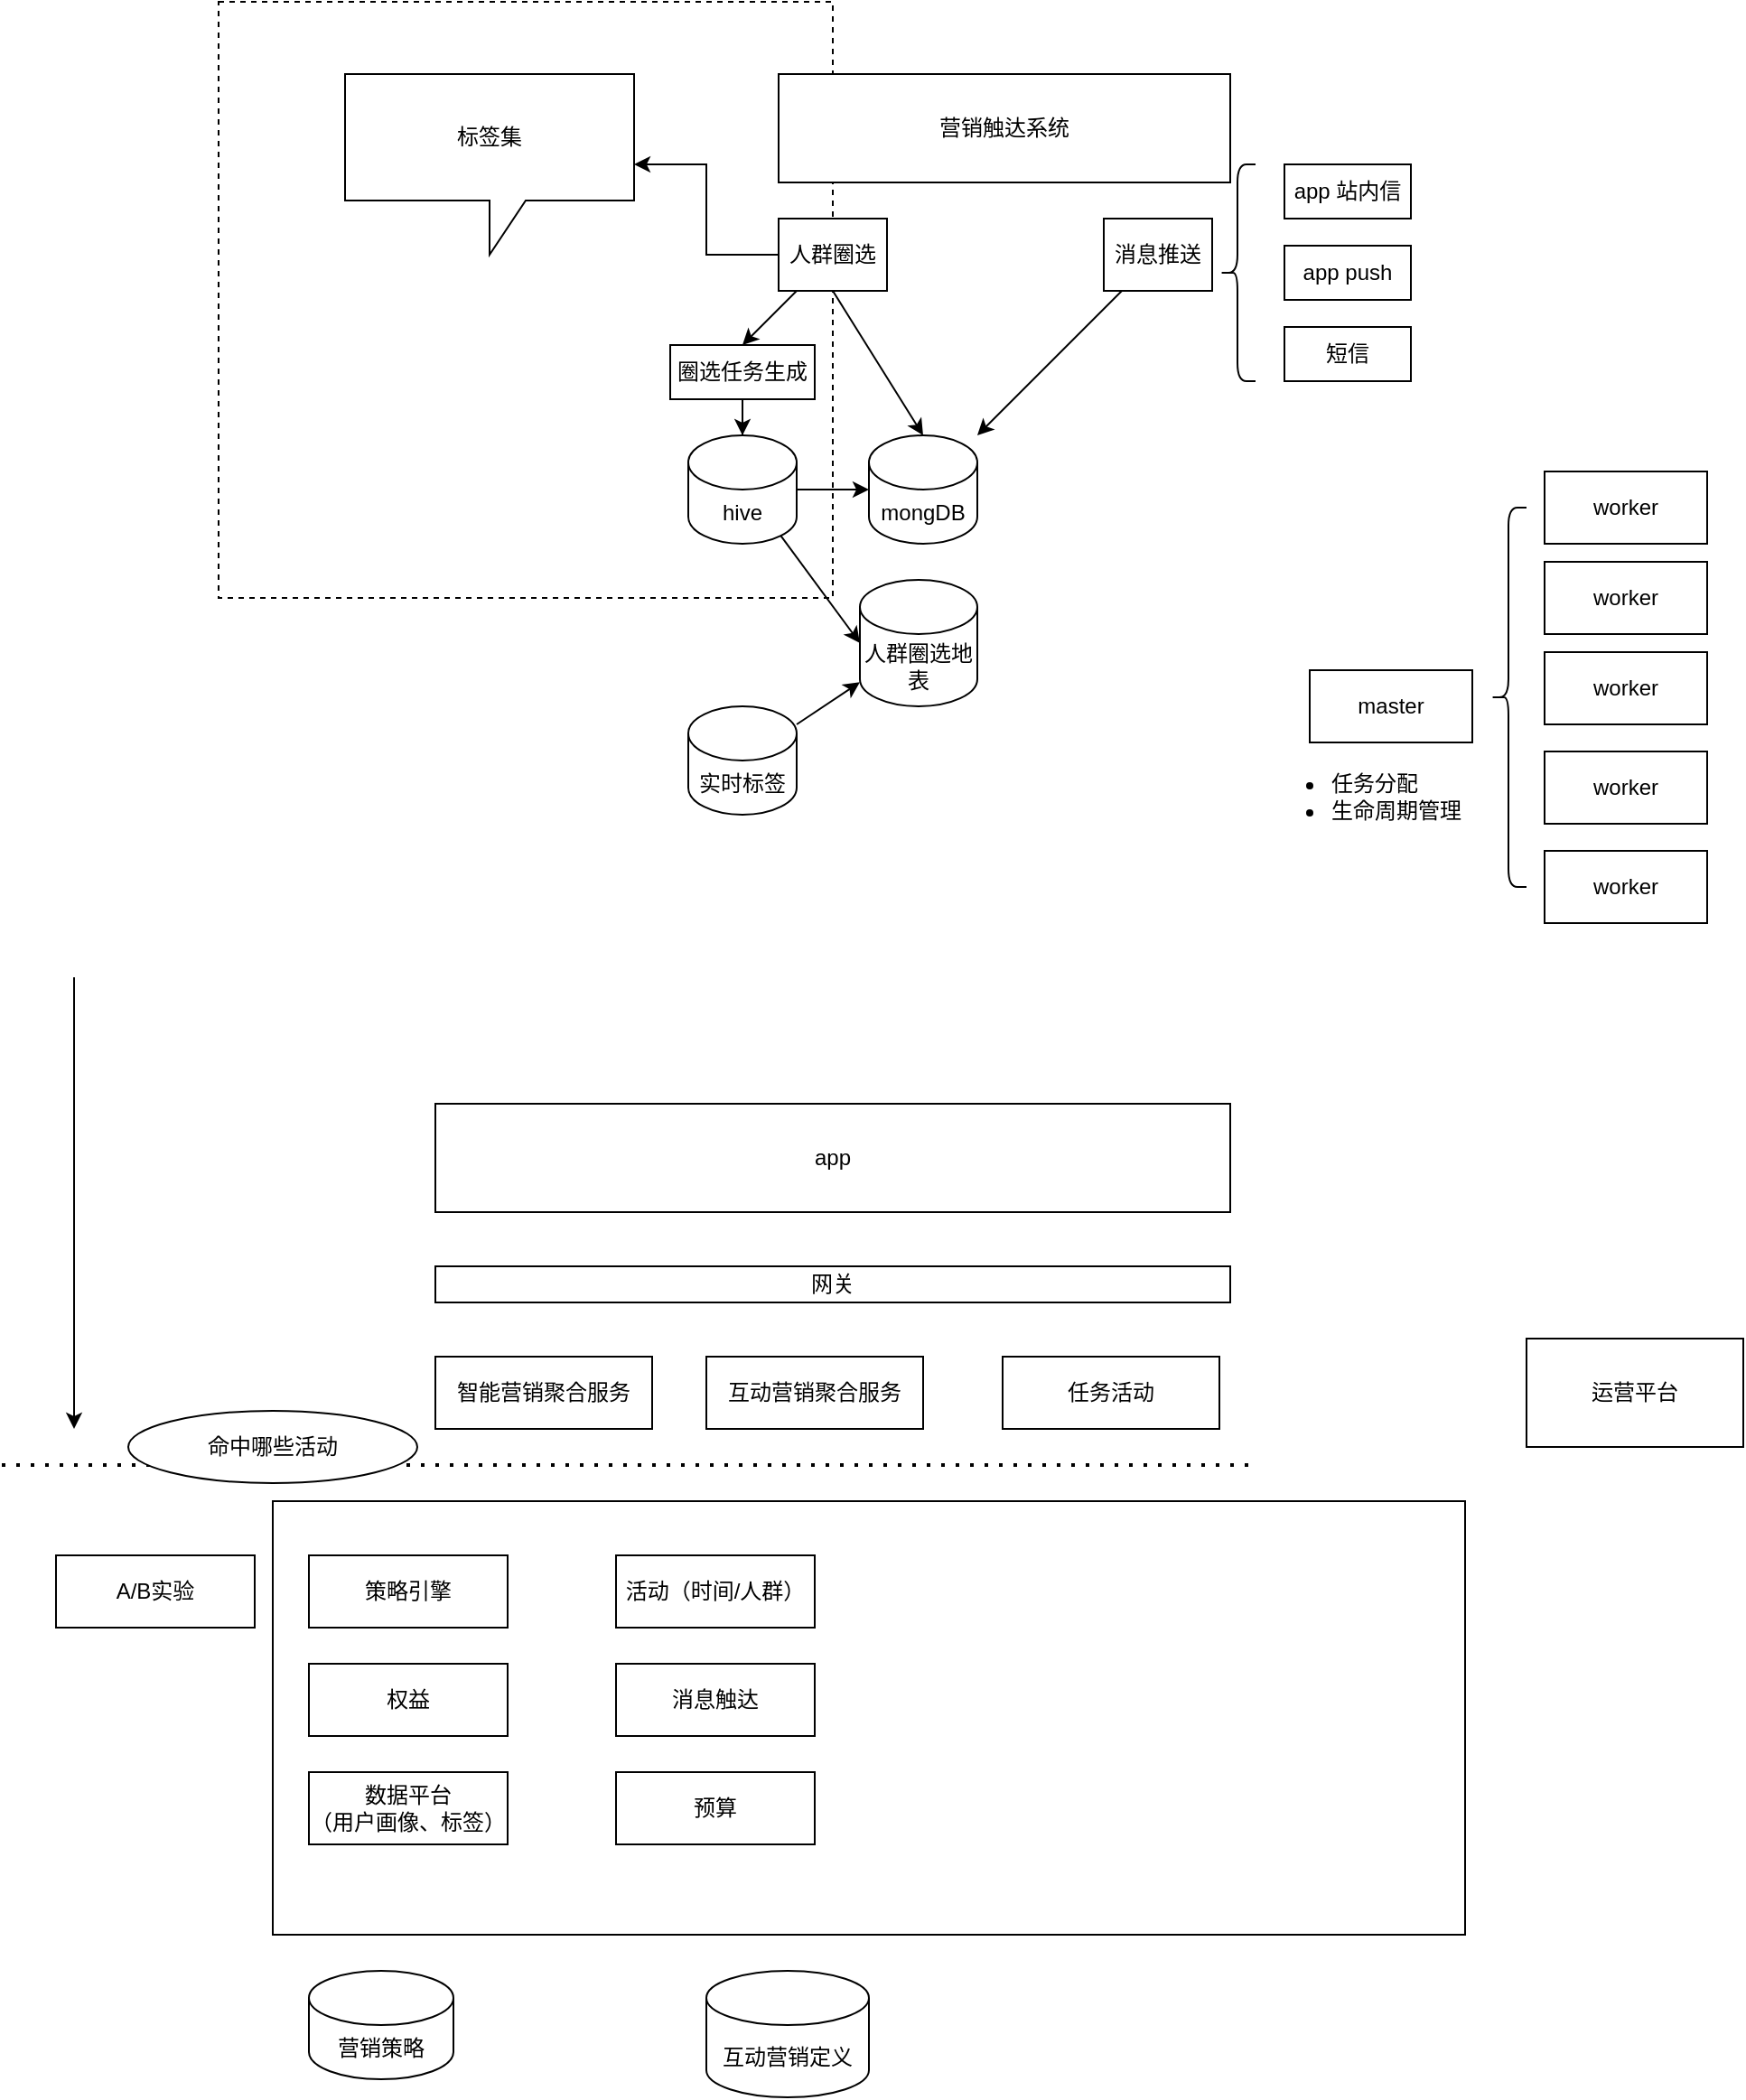 <mxfile version="24.7.17">
  <diagram name="第 1 页" id="7JVhPy7Qx0ssQ_sx9Rj_">
    <mxGraphModel dx="2190" dy="919" grid="1" gridSize="10" guides="1" tooltips="1" connect="1" arrows="1" fold="1" page="1" pageScale="1" pageWidth="827" pageHeight="1169" math="0" shadow="0">
      <root>
        <mxCell id="0" />
        <mxCell id="1" parent="0" />
        <mxCell id="71p3HOXBD6Im0O45NrXq-45" value="" style="rounded=0;whiteSpace=wrap;html=1;" vertex="1" parent="1">
          <mxGeometry x="-10" y="960" width="660" height="240" as="geometry" />
        </mxCell>
        <mxCell id="71p3HOXBD6Im0O45NrXq-21" value="" style="rounded=0;whiteSpace=wrap;html=1;dashed=1;" vertex="1" parent="1">
          <mxGeometry x="-40" y="130" width="340" height="330" as="geometry" />
        </mxCell>
        <mxCell id="71p3HOXBD6Im0O45NrXq-1" value="营销触达系统" style="rounded=0;whiteSpace=wrap;html=1;" vertex="1" parent="1">
          <mxGeometry x="270" y="170" width="250" height="60" as="geometry" />
        </mxCell>
        <mxCell id="71p3HOXBD6Im0O45NrXq-14" value="" style="rounded=0;orthogonalLoop=1;jettySize=auto;html=1;entryX=0.5;entryY=0;entryDx=0;entryDy=0;" edge="1" parent="1" source="71p3HOXBD6Im0O45NrXq-2" target="71p3HOXBD6Im0O45NrXq-15">
          <mxGeometry relative="1" as="geometry" />
        </mxCell>
        <mxCell id="71p3HOXBD6Im0O45NrXq-19" value="" style="edgeStyle=orthogonalEdgeStyle;rounded=0;orthogonalLoop=1;jettySize=auto;html=1;" edge="1" parent="1" source="71p3HOXBD6Im0O45NrXq-2" target="71p3HOXBD6Im0O45NrXq-17">
          <mxGeometry relative="1" as="geometry" />
        </mxCell>
        <mxCell id="71p3HOXBD6Im0O45NrXq-2" value="人群圈选" style="rounded=0;whiteSpace=wrap;html=1;" vertex="1" parent="1">
          <mxGeometry x="270" y="250" width="60" height="40" as="geometry" />
        </mxCell>
        <mxCell id="71p3HOXBD6Im0O45NrXq-12" value="" style="rounded=0;orthogonalLoop=1;jettySize=auto;html=1;" edge="1" parent="1" source="71p3HOXBD6Im0O45NrXq-3" target="71p3HOXBD6Im0O45NrXq-9">
          <mxGeometry relative="1" as="geometry" />
        </mxCell>
        <mxCell id="71p3HOXBD6Im0O45NrXq-3" value="消息推送" style="rounded=0;whiteSpace=wrap;html=1;" vertex="1" parent="1">
          <mxGeometry x="450" y="250" width="60" height="40" as="geometry" />
        </mxCell>
        <mxCell id="71p3HOXBD6Im0O45NrXq-4" value="app 站内信" style="rounded=0;whiteSpace=wrap;html=1;" vertex="1" parent="1">
          <mxGeometry x="550" y="220" width="70" height="30" as="geometry" />
        </mxCell>
        <mxCell id="71p3HOXBD6Im0O45NrXq-5" value="app push" style="rounded=0;whiteSpace=wrap;html=1;" vertex="1" parent="1">
          <mxGeometry x="550" y="265" width="70" height="30" as="geometry" />
        </mxCell>
        <mxCell id="71p3HOXBD6Im0O45NrXq-6" value="短信" style="rounded=0;whiteSpace=wrap;html=1;" vertex="1" parent="1">
          <mxGeometry x="550" y="310" width="70" height="30" as="geometry" />
        </mxCell>
        <mxCell id="71p3HOXBD6Im0O45NrXq-7" value="" style="shape=curlyBracket;whiteSpace=wrap;html=1;rounded=1;labelPosition=left;verticalLabelPosition=middle;align=right;verticalAlign=middle;" vertex="1" parent="1">
          <mxGeometry x="514" y="220" width="20" height="120" as="geometry" />
        </mxCell>
        <mxCell id="71p3HOXBD6Im0O45NrXq-10" value="" style="edgeStyle=orthogonalEdgeStyle;rounded=0;orthogonalLoop=1;jettySize=auto;html=1;" edge="1" parent="1" source="71p3HOXBD6Im0O45NrXq-8" target="71p3HOXBD6Im0O45NrXq-9">
          <mxGeometry relative="1" as="geometry" />
        </mxCell>
        <mxCell id="71p3HOXBD6Im0O45NrXq-24" value="" style="rounded=0;orthogonalLoop=1;jettySize=auto;html=1;entryX=0;entryY=0.5;entryDx=0;entryDy=0;entryPerimeter=0;exitX=0.855;exitY=1;exitDx=0;exitDy=-4.35;exitPerimeter=0;" edge="1" parent="1" source="71p3HOXBD6Im0O45NrXq-8" target="71p3HOXBD6Im0O45NrXq-23">
          <mxGeometry relative="1" as="geometry" />
        </mxCell>
        <mxCell id="71p3HOXBD6Im0O45NrXq-8" value="hive" style="shape=cylinder3;whiteSpace=wrap;html=1;boundedLbl=1;backgroundOutline=1;size=15;" vertex="1" parent="1">
          <mxGeometry x="220" y="370" width="60" height="60" as="geometry" />
        </mxCell>
        <mxCell id="71p3HOXBD6Im0O45NrXq-9" value="mongDB" style="shape=cylinder3;whiteSpace=wrap;html=1;boundedLbl=1;backgroundOutline=1;size=15;" vertex="1" parent="1">
          <mxGeometry x="320" y="370" width="60" height="60" as="geometry" />
        </mxCell>
        <mxCell id="71p3HOXBD6Im0O45NrXq-11" value="" style="endArrow=classic;html=1;rounded=0;exitX=0.5;exitY=1;exitDx=0;exitDy=0;entryX=0.5;entryY=0;entryDx=0;entryDy=0;entryPerimeter=0;" edge="1" parent="1" source="71p3HOXBD6Im0O45NrXq-2" target="71p3HOXBD6Im0O45NrXq-9">
          <mxGeometry width="50" height="50" relative="1" as="geometry">
            <mxPoint x="410" y="360" as="sourcePoint" />
            <mxPoint x="460" y="310" as="targetPoint" />
          </mxGeometry>
        </mxCell>
        <mxCell id="71p3HOXBD6Im0O45NrXq-16" value="" style="edgeStyle=orthogonalEdgeStyle;rounded=0;orthogonalLoop=1;jettySize=auto;html=1;" edge="1" parent="1" source="71p3HOXBD6Im0O45NrXq-15" target="71p3HOXBD6Im0O45NrXq-8">
          <mxGeometry relative="1" as="geometry" />
        </mxCell>
        <mxCell id="71p3HOXBD6Im0O45NrXq-15" value="圈选任务生成" style="rounded=0;whiteSpace=wrap;html=1;" vertex="1" parent="1">
          <mxGeometry x="210" y="320" width="80" height="30" as="geometry" />
        </mxCell>
        <mxCell id="71p3HOXBD6Im0O45NrXq-17" value="&lt;div&gt;标签集&lt;/div&gt;" style="shape=callout;whiteSpace=wrap;html=1;perimeter=calloutPerimeter;" vertex="1" parent="1">
          <mxGeometry x="30" y="170" width="160" height="100" as="geometry" />
        </mxCell>
        <mxCell id="71p3HOXBD6Im0O45NrXq-25" value="" style="rounded=0;orthogonalLoop=1;jettySize=auto;html=1;" edge="1" parent="1" source="71p3HOXBD6Im0O45NrXq-22" target="71p3HOXBD6Im0O45NrXq-23">
          <mxGeometry relative="1" as="geometry" />
        </mxCell>
        <mxCell id="71p3HOXBD6Im0O45NrXq-22" value="实时标签" style="shape=cylinder3;whiteSpace=wrap;html=1;boundedLbl=1;backgroundOutline=1;size=15;" vertex="1" parent="1">
          <mxGeometry x="220" y="520" width="60" height="60" as="geometry" />
        </mxCell>
        <mxCell id="71p3HOXBD6Im0O45NrXq-23" value="人群圈选地表" style="shape=cylinder3;whiteSpace=wrap;html=1;boundedLbl=1;backgroundOutline=1;size=15;" vertex="1" parent="1">
          <mxGeometry x="315" y="450" width="65" height="70" as="geometry" />
        </mxCell>
        <mxCell id="71p3HOXBD6Im0O45NrXq-26" value="master" style="rounded=0;whiteSpace=wrap;html=1;" vertex="1" parent="1">
          <mxGeometry x="564" y="500" width="90" height="40" as="geometry" />
        </mxCell>
        <mxCell id="71p3HOXBD6Im0O45NrXq-27" value="worker" style="rounded=0;whiteSpace=wrap;html=1;" vertex="1" parent="1">
          <mxGeometry x="694" y="390" width="90" height="40" as="geometry" />
        </mxCell>
        <mxCell id="71p3HOXBD6Im0O45NrXq-28" value="worker" style="rounded=0;whiteSpace=wrap;html=1;" vertex="1" parent="1">
          <mxGeometry x="694" y="440" width="90" height="40" as="geometry" />
        </mxCell>
        <mxCell id="71p3HOXBD6Im0O45NrXq-29" value="worker" style="rounded=0;whiteSpace=wrap;html=1;" vertex="1" parent="1">
          <mxGeometry x="694" y="490" width="90" height="40" as="geometry" />
        </mxCell>
        <mxCell id="71p3HOXBD6Im0O45NrXq-30" value="worker" style="rounded=0;whiteSpace=wrap;html=1;" vertex="1" parent="1">
          <mxGeometry x="694" y="545" width="90" height="40" as="geometry" />
        </mxCell>
        <mxCell id="71p3HOXBD6Im0O45NrXq-31" value="worker" style="rounded=0;whiteSpace=wrap;html=1;" vertex="1" parent="1">
          <mxGeometry x="694" y="600" width="90" height="40" as="geometry" />
        </mxCell>
        <mxCell id="71p3HOXBD6Im0O45NrXq-32" value="" style="shape=curlyBracket;whiteSpace=wrap;html=1;rounded=1;labelPosition=left;verticalLabelPosition=middle;align=right;verticalAlign=middle;" vertex="1" parent="1">
          <mxGeometry x="664" y="410" width="20" height="210" as="geometry" />
        </mxCell>
        <mxCell id="71p3HOXBD6Im0O45NrXq-33" value="&lt;ul&gt;&lt;li&gt;任务分配&lt;/li&gt;&lt;li&gt;生命周期管理&lt;br&gt;&lt;/li&gt;&lt;/ul&gt;" style="text;strokeColor=none;fillColor=none;html=1;whiteSpace=wrap;verticalAlign=middle;overflow=hidden;" vertex="1" parent="1">
          <mxGeometry x="534" y="530" width="130" height="80" as="geometry" />
        </mxCell>
        <mxCell id="71p3HOXBD6Im0O45NrXq-34" value="网关" style="rounded=0;whiteSpace=wrap;html=1;" vertex="1" parent="1">
          <mxGeometry x="80" y="830" width="440" height="20" as="geometry" />
        </mxCell>
        <mxCell id="71p3HOXBD6Im0O45NrXq-35" value="智能营销聚合服务" style="rounded=0;whiteSpace=wrap;html=1;" vertex="1" parent="1">
          <mxGeometry x="80" y="880" width="120" height="40" as="geometry" />
        </mxCell>
        <mxCell id="71p3HOXBD6Im0O45NrXq-36" value="互动营销聚合服务" style="rounded=0;whiteSpace=wrap;html=1;" vertex="1" parent="1">
          <mxGeometry x="230" y="880" width="120" height="40" as="geometry" />
        </mxCell>
        <mxCell id="71p3HOXBD6Im0O45NrXq-37" value="" style="endArrow=none;dashed=1;html=1;dashPattern=1 3;strokeWidth=2;rounded=0;" edge="1" parent="1">
          <mxGeometry width="50" height="50" relative="1" as="geometry">
            <mxPoint x="-160" y="940" as="sourcePoint" />
            <mxPoint x="530" y="940" as="targetPoint" />
          </mxGeometry>
        </mxCell>
        <mxCell id="71p3HOXBD6Im0O45NrXq-38" value="活动（时间/人群）" style="rounded=0;whiteSpace=wrap;html=1;" vertex="1" parent="1">
          <mxGeometry x="180" y="990" width="110" height="40" as="geometry" />
        </mxCell>
        <mxCell id="71p3HOXBD6Im0O45NrXq-39" value="预算" style="rounded=0;whiteSpace=wrap;html=1;" vertex="1" parent="1">
          <mxGeometry x="180" y="1110" width="110" height="40" as="geometry" />
        </mxCell>
        <mxCell id="71p3HOXBD6Im0O45NrXq-40" value="权益" style="rounded=0;whiteSpace=wrap;html=1;" vertex="1" parent="1">
          <mxGeometry x="10" y="1050" width="110" height="40" as="geometry" />
        </mxCell>
        <mxCell id="71p3HOXBD6Im0O45NrXq-41" value="&lt;div&gt;数据平台&lt;/div&gt;&lt;div&gt;（用户画像、标签）&lt;br&gt;&lt;/div&gt;" style="rounded=0;whiteSpace=wrap;html=1;" vertex="1" parent="1">
          <mxGeometry x="10" y="1110" width="110" height="40" as="geometry" />
        </mxCell>
        <mxCell id="71p3HOXBD6Im0O45NrXq-42" value="消息触达" style="rounded=0;whiteSpace=wrap;html=1;" vertex="1" parent="1">
          <mxGeometry x="180" y="1050" width="110" height="40" as="geometry" />
        </mxCell>
        <mxCell id="71p3HOXBD6Im0O45NrXq-43" value="A/B实验" style="rounded=0;whiteSpace=wrap;html=1;" vertex="1" parent="1">
          <mxGeometry x="-130" y="990" width="110" height="40" as="geometry" />
        </mxCell>
        <mxCell id="71p3HOXBD6Im0O45NrXq-44" value="策略引擎" style="rounded=0;whiteSpace=wrap;html=1;" vertex="1" parent="1">
          <mxGeometry x="10" y="990" width="110" height="40" as="geometry" />
        </mxCell>
        <mxCell id="71p3HOXBD6Im0O45NrXq-46" value="任务活动" style="rounded=0;whiteSpace=wrap;html=1;" vertex="1" parent="1">
          <mxGeometry x="394" y="880" width="120" height="40" as="geometry" />
        </mxCell>
        <mxCell id="71p3HOXBD6Im0O45NrXq-47" value="app" style="rounded=0;whiteSpace=wrap;html=1;" vertex="1" parent="1">
          <mxGeometry x="80" y="740" width="440" height="60" as="geometry" />
        </mxCell>
        <mxCell id="71p3HOXBD6Im0O45NrXq-48" value="互动营销定义" style="shape=cylinder3;whiteSpace=wrap;html=1;boundedLbl=1;backgroundOutline=1;size=15;" vertex="1" parent="1">
          <mxGeometry x="230" y="1220" width="90" height="70" as="geometry" />
        </mxCell>
        <mxCell id="71p3HOXBD6Im0O45NrXq-49" value="营销策略" style="shape=cylinder3;whiteSpace=wrap;html=1;boundedLbl=1;backgroundOutline=1;size=15;" vertex="1" parent="1">
          <mxGeometry x="10" y="1220" width="80" height="60" as="geometry" />
        </mxCell>
        <mxCell id="71p3HOXBD6Im0O45NrXq-50" value="运营平台" style="rounded=0;whiteSpace=wrap;html=1;" vertex="1" parent="1">
          <mxGeometry x="684" y="870" width="120" height="60" as="geometry" />
        </mxCell>
        <mxCell id="71p3HOXBD6Im0O45NrXq-51" value="" style="endArrow=classic;html=1;rounded=0;" edge="1" parent="1">
          <mxGeometry width="50" height="50" relative="1" as="geometry">
            <mxPoint x="-120" y="670" as="sourcePoint" />
            <mxPoint x="-120" y="920" as="targetPoint" />
          </mxGeometry>
        </mxCell>
        <mxCell id="71p3HOXBD6Im0O45NrXq-52" value="命中哪些活动" style="ellipse;whiteSpace=wrap;html=1;" vertex="1" parent="1">
          <mxGeometry x="-90" y="910" width="160" height="40" as="geometry" />
        </mxCell>
      </root>
    </mxGraphModel>
  </diagram>
</mxfile>
